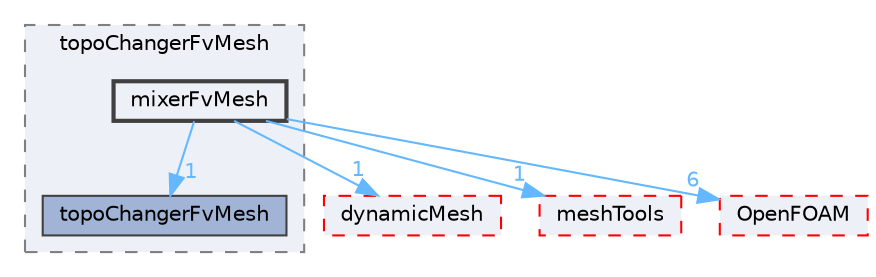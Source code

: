 digraph "src/topoChangerFvMesh/mixerFvMesh"
{
 // LATEX_PDF_SIZE
  bgcolor="transparent";
  edge [fontname=Helvetica,fontsize=10,labelfontname=Helvetica,labelfontsize=10];
  node [fontname=Helvetica,fontsize=10,shape=box,height=0.2,width=0.4];
  compound=true
  subgraph clusterdir_e7971e9c65d637bd16ff2087df237f5f {
    graph [ bgcolor="#edf0f7", pencolor="grey50", label="topoChangerFvMesh", fontname=Helvetica,fontsize=10 style="filled,dashed", URL="dir_e7971e9c65d637bd16ff2087df237f5f.html",tooltip=""]
  dir_7845d368d8fbe4b348143cdb79b20fb0 [label="topoChangerFvMesh", fillcolor="#a2b4d6", color="grey25", style="filled", URL="dir_7845d368d8fbe4b348143cdb79b20fb0.html",tooltip=""];
  dir_f0f95f15e249e216ffdb39b87eaf60e5 [label="mixerFvMesh", fillcolor="#edf0f7", color="grey25", style="filled,bold", URL="dir_f0f95f15e249e216ffdb39b87eaf60e5.html",tooltip=""];
  }
  dir_63742796c427c97a292c80f7db71da36 [label="dynamicMesh", fillcolor="#edf0f7", color="red", style="filled,dashed", URL="dir_63742796c427c97a292c80f7db71da36.html",tooltip=""];
  dir_ae30ad0bef50cf391b24c614251bb9fd [label="meshTools", fillcolor="#edf0f7", color="red", style="filled,dashed", URL="dir_ae30ad0bef50cf391b24c614251bb9fd.html",tooltip=""];
  dir_c5473ff19b20e6ec4dfe5c310b3778a8 [label="OpenFOAM", fillcolor="#edf0f7", color="red", style="filled,dashed", URL="dir_c5473ff19b20e6ec4dfe5c310b3778a8.html",tooltip=""];
  dir_f0f95f15e249e216ffdb39b87eaf60e5->dir_63742796c427c97a292c80f7db71da36 [headlabel="1", labeldistance=1.5 headhref="dir_002413_001086.html" href="dir_002413_001086.html" color="steelblue1" fontcolor="steelblue1"];
  dir_f0f95f15e249e216ffdb39b87eaf60e5->dir_7845d368d8fbe4b348143cdb79b20fb0 [headlabel="1", labeldistance=1.5 headhref="dir_002413_004071.html" href="dir_002413_004071.html" color="steelblue1" fontcolor="steelblue1"];
  dir_f0f95f15e249e216ffdb39b87eaf60e5->dir_ae30ad0bef50cf391b24c614251bb9fd [headlabel="1", labeldistance=1.5 headhref="dir_002413_002382.html" href="dir_002413_002382.html" color="steelblue1" fontcolor="steelblue1"];
  dir_f0f95f15e249e216ffdb39b87eaf60e5->dir_c5473ff19b20e6ec4dfe5c310b3778a8 [headlabel="6", labeldistance=1.5 headhref="dir_002413_002695.html" href="dir_002413_002695.html" color="steelblue1" fontcolor="steelblue1"];
}
